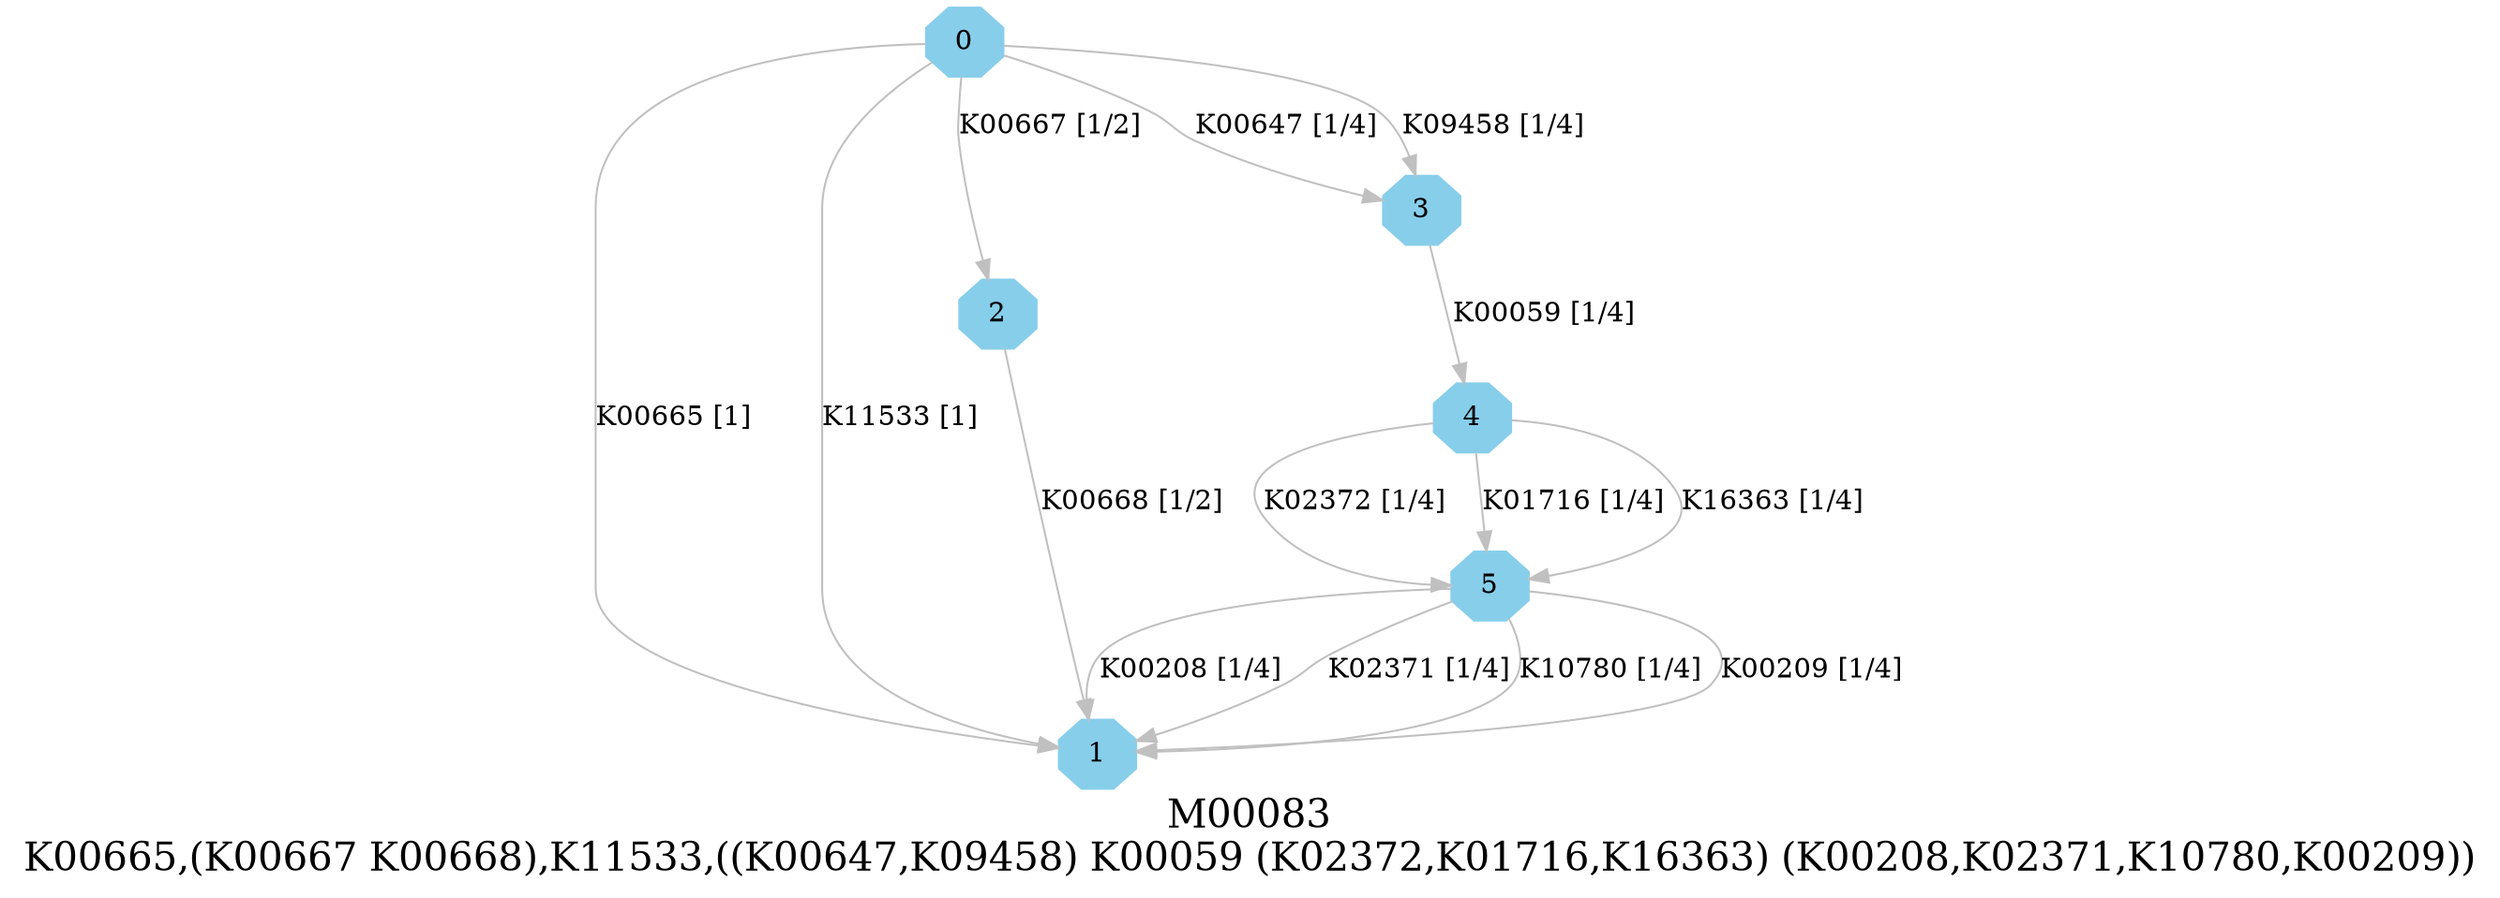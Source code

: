 digraph G {
graph [label="M00083
K00665,(K00667 K00668),K11533,((K00647,K09458) K00059 (K02372,K01716,K16363) (K00208,K02371,K10780,K00209))",fontsize=20];
node [shape=box,style=filled];
edge [len=3,color=grey];
{node [width=.3,height=.3,shape=octagon,style=filled,color=skyblue] 0 1 2 3 4 5 }
0 -> 1 [label="K00665 [1]"];
0 -> 1 [label="K11533 [1]"];
0 -> 2 [label="K00667 [1/2]"];
0 -> 3 [label="K00647 [1/4]"];
0 -> 3 [label="K09458 [1/4]"];
2 -> 1 [label="K00668 [1/2]"];
3 -> 4 [label="K00059 [1/4]"];
4 -> 5 [label="K02372 [1/4]"];
4 -> 5 [label="K01716 [1/4]"];
4 -> 5 [label="K16363 [1/4]"];
5 -> 1 [label="K00208 [1/4]"];
5 -> 1 [label="K02371 [1/4]"];
5 -> 1 [label="K10780 [1/4]"];
5 -> 1 [label="K00209 [1/4]"];
}